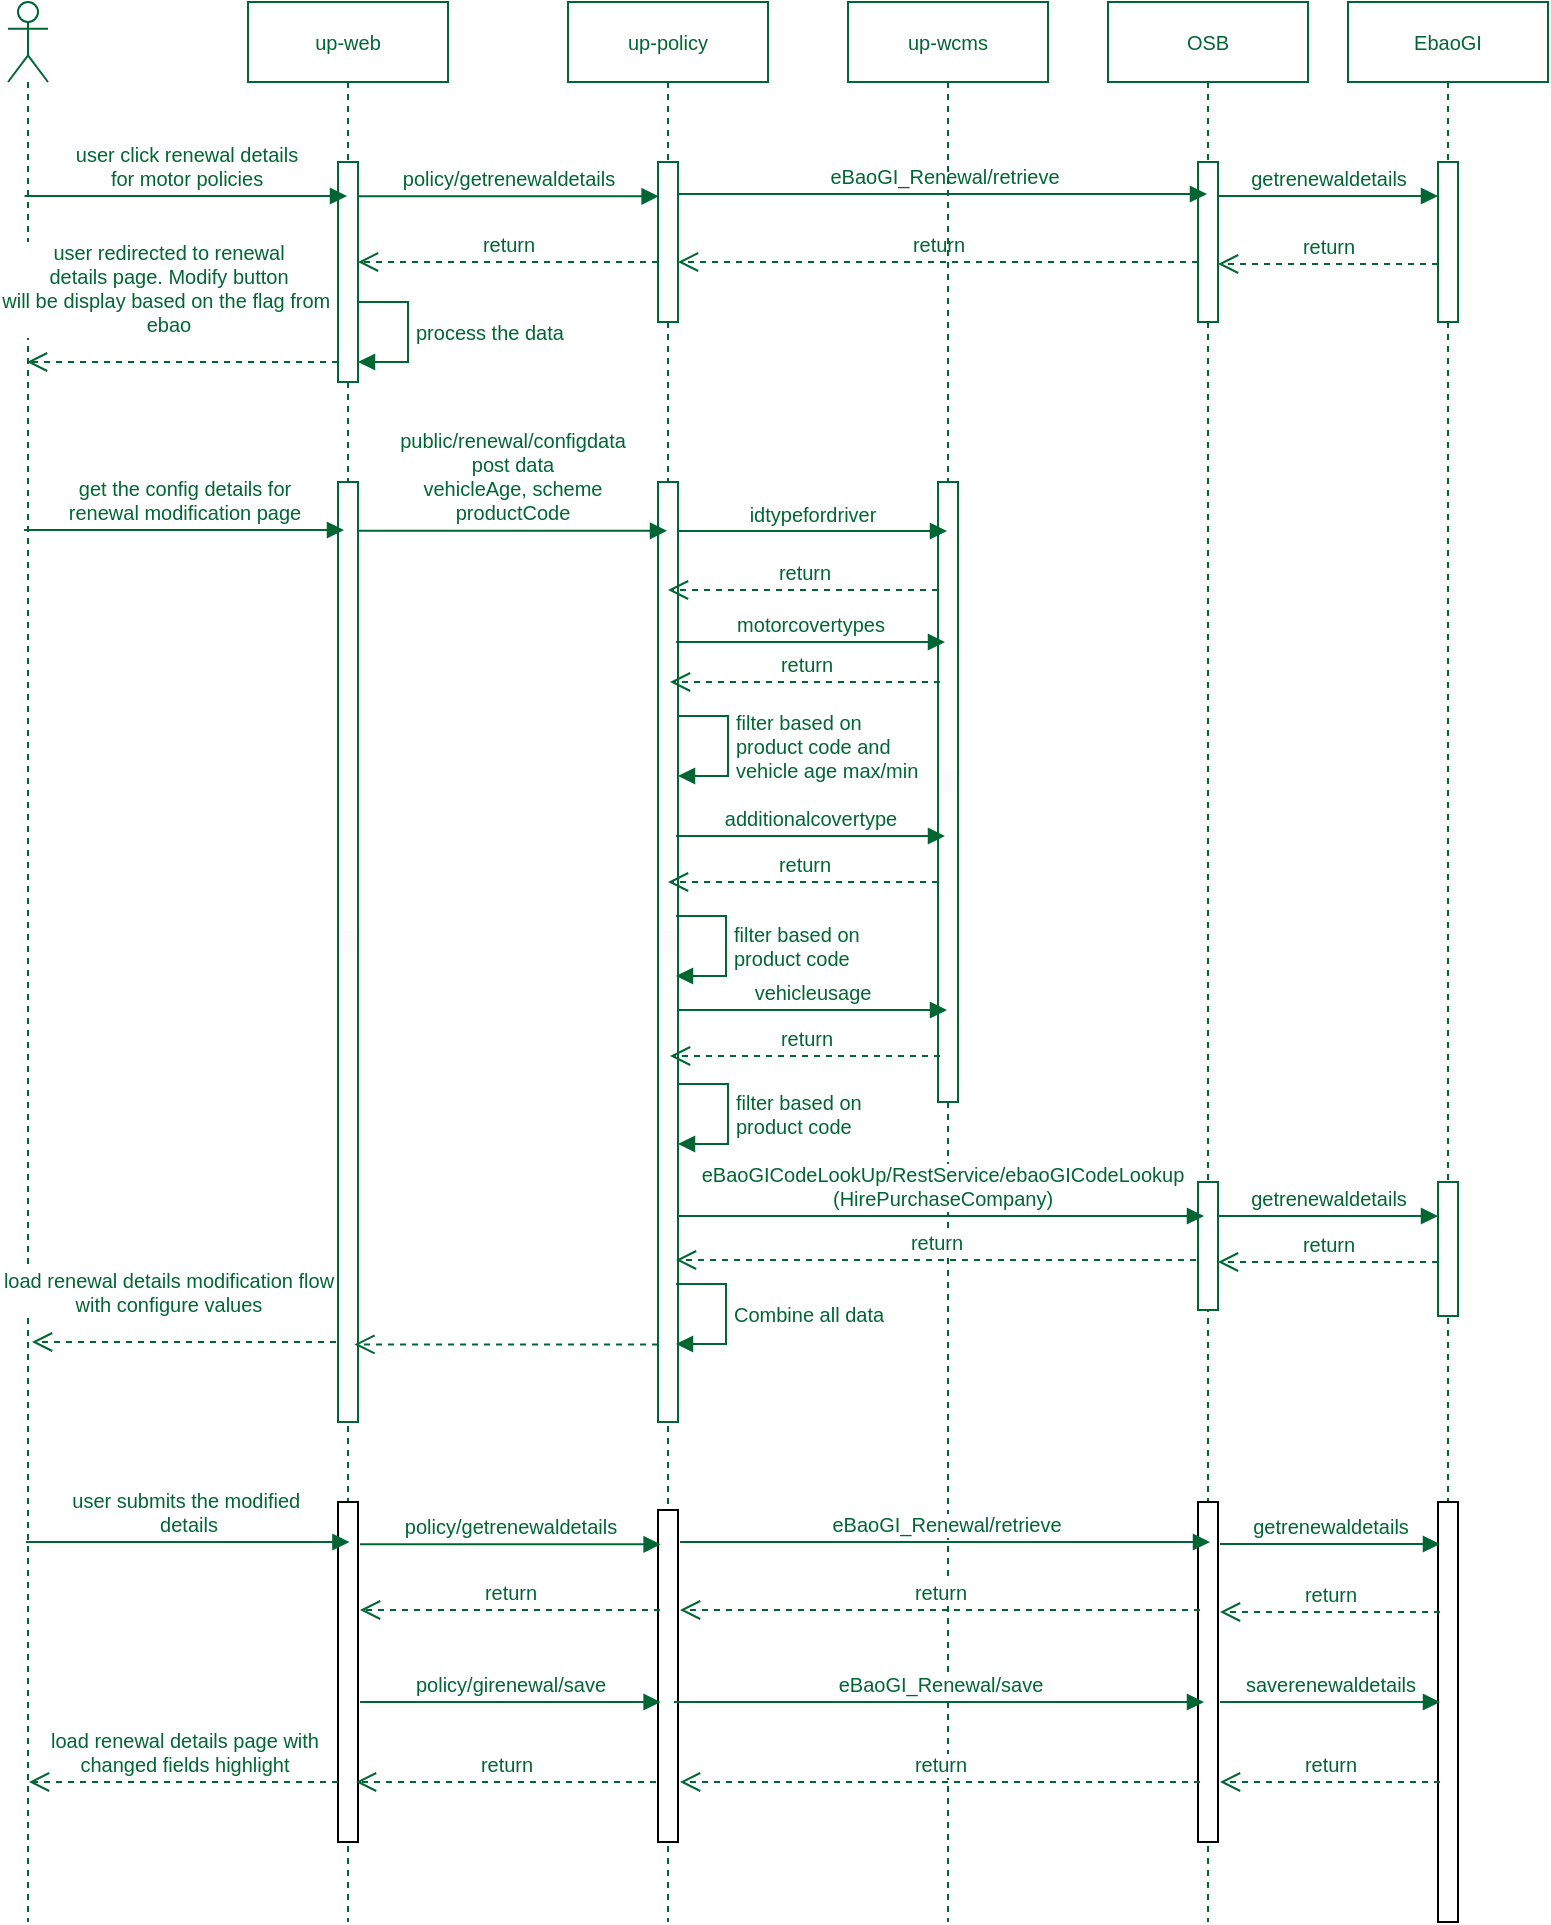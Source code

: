 <mxfile version="23.0.2" type="github">
  <diagram name="Page-1" id="ukA0F4SWRje2rj7lY2_e">
    <mxGraphModel dx="1079" dy="550" grid="1" gridSize="10" guides="1" tooltips="1" connect="1" arrows="1" fold="1" page="1" pageScale="1" pageWidth="850" pageHeight="1100" math="0" shadow="0">
      <root>
        <mxCell id="0" />
        <mxCell id="1" parent="0" />
        <mxCell id="ESVSbIxXklOT70kNcV42-1" value="" style="shape=umlLifeline;perimeter=lifelinePerimeter;whiteSpace=wrap;html=1;container=1;dropTarget=0;collapsible=0;recursiveResize=0;outlineConnect=0;portConstraint=eastwest;newEdgeStyle={&quot;curved&quot;:0,&quot;rounded&quot;:0};participant=umlActor;fontSize=10;fontColor=#006633;strokeColor=#006633;" parent="1" vertex="1">
          <mxGeometry x="70" y="80" width="20" height="960" as="geometry" />
        </mxCell>
        <mxCell id="ESVSbIxXklOT70kNcV42-3" value="OSB" style="shape=umlLifeline;perimeter=lifelinePerimeter;whiteSpace=wrap;html=1;container=1;dropTarget=0;collapsible=0;recursiveResize=0;outlineConnect=0;portConstraint=eastwest;newEdgeStyle={&quot;curved&quot;:0,&quot;rounded&quot;:0};fontSize=10;fontColor=#006633;strokeColor=#006633;" parent="1" vertex="1">
          <mxGeometry x="620" y="80" width="100" height="960" as="geometry" />
        </mxCell>
        <mxCell id="wgJ0XbnM3YGV2N-beF-w-2" value="" style="html=1;points=[[0,0,0,0,5],[0,1,0,0,-5],[1,0,0,0,5],[1,1,0,0,-5]];perimeter=orthogonalPerimeter;outlineConnect=0;targetShapes=umlLifeline;portConstraint=eastwest;newEdgeStyle={&quot;curved&quot;:0,&quot;rounded&quot;:0};fontSize=10;fontColor=#006633;strokeColor=#006633;" parent="ESVSbIxXklOT70kNcV42-3" vertex="1">
          <mxGeometry x="45" y="80" width="10" height="80" as="geometry" />
        </mxCell>
        <mxCell id="Iozy2Il5neqRcBYpykL1-22" value="" style="html=1;points=[[0,0,0,0,5],[0,1,0,0,-5],[1,0,0,0,5],[1,1,0,0,-5]];perimeter=orthogonalPerimeter;outlineConnect=0;targetShapes=umlLifeline;portConstraint=eastwest;newEdgeStyle={&quot;curved&quot;:0,&quot;rounded&quot;:0};fontSize=10;fontColor=#006633;strokeColor=#006633;" parent="ESVSbIxXklOT70kNcV42-3" vertex="1">
          <mxGeometry x="45" y="590" width="10" height="64" as="geometry" />
        </mxCell>
        <mxCell id="LgSs4zjkqbvozB49Nesk-12" value="" style="html=1;points=[[0,0,0,0,5],[0,1,0,0,-5],[1,0,0,0,5],[1,1,0,0,-5]];perimeter=orthogonalPerimeter;outlineConnect=0;targetShapes=umlLifeline;portConstraint=eastwest;newEdgeStyle={&quot;curved&quot;:0,&quot;rounded&quot;:0};" vertex="1" parent="ESVSbIxXklOT70kNcV42-3">
          <mxGeometry x="45" y="750" width="10" height="170" as="geometry" />
        </mxCell>
        <mxCell id="ESVSbIxXklOT70kNcV42-4" value="EbaoGI" style="shape=umlLifeline;perimeter=lifelinePerimeter;whiteSpace=wrap;html=1;container=1;dropTarget=0;collapsible=0;recursiveResize=0;outlineConnect=0;portConstraint=eastwest;newEdgeStyle={&quot;curved&quot;:0,&quot;rounded&quot;:0};fontSize=10;fontColor=#006633;strokeColor=#006633;" parent="1" vertex="1">
          <mxGeometry x="740" y="80" width="100" height="960" as="geometry" />
        </mxCell>
        <mxCell id="wgJ0XbnM3YGV2N-beF-w-3" value="" style="html=1;points=[[0,0,0,0,5],[0,1,0,0,-5],[1,0,0,0,5],[1,1,0,0,-5]];perimeter=orthogonalPerimeter;outlineConnect=0;targetShapes=umlLifeline;portConstraint=eastwest;newEdgeStyle={&quot;curved&quot;:0,&quot;rounded&quot;:0};fontSize=10;fontColor=#006633;strokeColor=#006633;" parent="ESVSbIxXklOT70kNcV42-4" vertex="1">
          <mxGeometry x="45" y="80" width="10" height="80" as="geometry" />
        </mxCell>
        <mxCell id="Iozy2Il5neqRcBYpykL1-19" value="" style="html=1;points=[[0,0,0,0,5],[0,1,0,0,-5],[1,0,0,0,5],[1,1,0,0,-5]];perimeter=orthogonalPerimeter;outlineConnect=0;targetShapes=umlLifeline;portConstraint=eastwest;newEdgeStyle={&quot;curved&quot;:0,&quot;rounded&quot;:0};fontSize=10;fontColor=#006633;strokeColor=#006633;" parent="ESVSbIxXklOT70kNcV42-4" vertex="1">
          <mxGeometry x="45" y="590" width="10" height="67" as="geometry" />
        </mxCell>
        <mxCell id="Iozy2Il5neqRcBYpykL1-21" value="return" style="html=1;verticalAlign=bottom;endArrow=open;dashed=1;endSize=8;curved=0;rounded=0;fontSize=10;fontColor=#006633;strokeColor=#006633;" parent="ESVSbIxXklOT70kNcV42-4" edge="1">
          <mxGeometry relative="1" as="geometry">
            <mxPoint x="45" y="630" as="sourcePoint" />
            <mxPoint x="-65" y="630" as="targetPoint" />
          </mxGeometry>
        </mxCell>
        <mxCell id="LgSs4zjkqbvozB49Nesk-14" value="" style="html=1;points=[[0,0,0,0,5],[0,1,0,0,-5],[1,0,0,0,5],[1,1,0,0,-5]];perimeter=orthogonalPerimeter;outlineConnect=0;targetShapes=umlLifeline;portConstraint=eastwest;newEdgeStyle={&quot;curved&quot;:0,&quot;rounded&quot;:0};" vertex="1" parent="ESVSbIxXklOT70kNcV42-4">
          <mxGeometry x="45" y="750" width="10" height="210" as="geometry" />
        </mxCell>
        <mxCell id="ESVSbIxXklOT70kNcV42-5" value="up-web" style="shape=umlLifeline;perimeter=lifelinePerimeter;whiteSpace=wrap;html=1;container=1;dropTarget=0;collapsible=0;recursiveResize=0;outlineConnect=0;portConstraint=eastwest;newEdgeStyle={&quot;curved&quot;:0,&quot;rounded&quot;:0};fontSize=10;fontColor=#006633;strokeColor=#006633;" parent="1" vertex="1">
          <mxGeometry x="190" y="80" width="100" height="960" as="geometry" />
        </mxCell>
        <mxCell id="ESVSbIxXklOT70kNcV42-8" value="" style="html=1;points=[[0,0,0,0,5],[0,1,0,0,-5],[1,0,0,0,5],[1,1,0,0,-5]];perimeter=orthogonalPerimeter;outlineConnect=0;targetShapes=umlLifeline;portConstraint=eastwest;newEdgeStyle={&quot;curved&quot;:0,&quot;rounded&quot;:0};fontSize=10;fontColor=#006633;strokeColor=#006633;" parent="ESVSbIxXklOT70kNcV42-5" vertex="1">
          <mxGeometry x="45" y="80" width="10" height="110" as="geometry" />
        </mxCell>
        <mxCell id="wgJ0XbnM3YGV2N-beF-w-13" value="process the data" style="html=1;align=left;spacingLeft=2;endArrow=block;rounded=0;edgeStyle=orthogonalEdgeStyle;curved=0;rounded=0;fontSize=10;fontColor=#006633;strokeColor=#006633;" parent="ESVSbIxXklOT70kNcV42-5" source="ESVSbIxXklOT70kNcV42-8" target="ESVSbIxXklOT70kNcV42-8" edge="1">
          <mxGeometry relative="1" as="geometry">
            <mxPoint x="90" y="150" as="sourcePoint" />
            <Array as="points">
              <mxPoint x="80" y="150" />
              <mxPoint x="80" y="180" />
            </Array>
            <mxPoint x="95" y="180" as="targetPoint" />
          </mxGeometry>
        </mxCell>
        <mxCell id="wgJ0XbnM3YGV2N-beF-w-14" value="&#xa;&lt;span style=&quot;font-family: monospace; font-size: 10px; font-style: normal; font-variant-ligatures: normal; font-variant-caps: normal; font-weight: 400; letter-spacing: normal; orphans: 2; text-align: start; text-indent: 0px; text-transform: none; widows: 2; word-spacing: 0px; -webkit-text-stroke-width: 0px; background-color: rgb(251, 251, 251); text-decoration-thickness: initial; text-decoration-style: initial; text-decoration-color: initial; float: none; display: inline !important;&quot;&gt;&amp;nbsp;&lt;/span&gt;&#xa;&#xa;" style="html=1;points=[[0,0,0,0,5],[0,1,0,0,-5],[1,0,0,0,5],[1,1,0,0,-5]];perimeter=orthogonalPerimeter;outlineConnect=0;targetShapes=umlLifeline;portConstraint=eastwest;newEdgeStyle={&quot;curved&quot;:0,&quot;rounded&quot;:0};fontSize=10;fontColor=#006633;strokeColor=#006633;" parent="ESVSbIxXklOT70kNcV42-5" vertex="1">
          <mxGeometry x="45" y="240" width="10" height="470" as="geometry" />
        </mxCell>
        <mxCell id="LgSs4zjkqbvozB49Nesk-3" value="" style="html=1;points=[[0,0,0,0,5],[0,1,0,0,-5],[1,0,0,0,5],[1,1,0,0,-5]];perimeter=orthogonalPerimeter;outlineConnect=0;targetShapes=umlLifeline;portConstraint=eastwest;newEdgeStyle={&quot;curved&quot;:0,&quot;rounded&quot;:0};" vertex="1" parent="ESVSbIxXklOT70kNcV42-5">
          <mxGeometry x="45" y="750" width="10" height="170" as="geometry" />
        </mxCell>
        <mxCell id="ESVSbIxXklOT70kNcV42-6" value="up-policy" style="shape=umlLifeline;perimeter=lifelinePerimeter;whiteSpace=wrap;html=1;container=1;dropTarget=0;collapsible=0;recursiveResize=0;outlineConnect=0;portConstraint=eastwest;newEdgeStyle={&quot;curved&quot;:0,&quot;rounded&quot;:0};fontSize=10;fontColor=#006633;strokeColor=#006633;" parent="1" vertex="1">
          <mxGeometry x="350" y="80" width="100" height="960" as="geometry" />
        </mxCell>
        <mxCell id="wgJ0XbnM3YGV2N-beF-w-1" value="" style="html=1;points=[[0,0,0,0,5],[0,1,0,0,-5],[1,0,0,0,5],[1,1,0,0,-5]];perimeter=orthogonalPerimeter;outlineConnect=0;targetShapes=umlLifeline;portConstraint=eastwest;newEdgeStyle={&quot;curved&quot;:0,&quot;rounded&quot;:0};fontSize=10;fontColor=#006633;strokeColor=#006633;" parent="ESVSbIxXklOT70kNcV42-6" vertex="1">
          <mxGeometry x="45" y="80" width="10" height="80" as="geometry" />
        </mxCell>
        <mxCell id="wgJ0XbnM3YGV2N-beF-w-16" value="&#xa;&lt;span style=&quot;font-family: monospace; font-size: 10px; font-style: normal; font-variant-ligatures: normal; font-variant-caps: normal; font-weight: 400; letter-spacing: normal; orphans: 2; text-align: start; text-indent: 0px; text-transform: none; widows: 2; word-spacing: 0px; -webkit-text-stroke-width: 0px; background-color: rgb(251, 251, 251); text-decoration-thickness: initial; text-decoration-style: initial; text-decoration-color: initial; float: none; display: inline !important;&quot;&gt;&amp;nbsp;&lt;/span&gt;&#xa;&#xa;" style="html=1;points=[[0,0,0,0,5],[0,1,0,0,-5],[1,0,0,0,5],[1,1,0,0,-5]];perimeter=orthogonalPerimeter;outlineConnect=0;targetShapes=umlLifeline;portConstraint=eastwest;newEdgeStyle={&quot;curved&quot;:0,&quot;rounded&quot;:0};fontSize=10;fontColor=#006633;strokeColor=#006633;" parent="ESVSbIxXklOT70kNcV42-6" vertex="1">
          <mxGeometry x="45" y="240" width="10" height="470" as="geometry" />
        </mxCell>
        <mxCell id="LgSs4zjkqbvozB49Nesk-11" value="" style="html=1;points=[[0,0,0,0,5],[0,1,0,0,-5],[1,0,0,0,5],[1,1,0,0,-5]];perimeter=orthogonalPerimeter;outlineConnect=0;targetShapes=umlLifeline;portConstraint=eastwest;newEdgeStyle={&quot;curved&quot;:0,&quot;rounded&quot;:0};" vertex="1" parent="ESVSbIxXklOT70kNcV42-6">
          <mxGeometry x="45" y="754" width="10" height="166" as="geometry" />
        </mxCell>
        <mxCell id="ESVSbIxXklOT70kNcV42-7" value="&lt;font style=&quot;font-size: 10px;&quot;&gt;user click renewal details&lt;br style=&quot;font-size: 10px;&quot;&gt;for motor policies&lt;/font&gt;" style="html=1;verticalAlign=bottom;endArrow=block;curved=0;rounded=0;fontSize=10;fontColor=#006633;strokeColor=#006633;" parent="1" edge="1">
          <mxGeometry width="80" relative="1" as="geometry">
            <mxPoint x="78.278" y="177" as="sourcePoint" />
            <mxPoint x="239.5" y="177" as="targetPoint" />
          </mxGeometry>
        </mxCell>
        <mxCell id="wgJ0XbnM3YGV2N-beF-w-4" value="policy/getrenewaldetails" style="html=1;verticalAlign=bottom;endArrow=block;curved=0;rounded=0;fontSize=10;entryX=0.453;entryY=0.181;entryDx=0;entryDy=0;entryPerimeter=0;fontColor=#006633;strokeColor=#006633;" parent="1" edge="1">
          <mxGeometry width="80" relative="1" as="geometry">
            <mxPoint x="245" y="177.13" as="sourcePoint" />
            <mxPoint x="395.3" y="177.13" as="targetPoint" />
          </mxGeometry>
        </mxCell>
        <mxCell id="wgJ0XbnM3YGV2N-beF-w-5" value="eBaoGI_Renewal/retrieve" style="html=1;verticalAlign=bottom;endArrow=block;curved=0;rounded=0;fontSize=10;fontColor=#006633;strokeColor=#006633;" parent="1" target="ESVSbIxXklOT70kNcV42-3" edge="1">
          <mxGeometry width="80" relative="1" as="geometry">
            <mxPoint x="405" y="176" as="sourcePoint" />
            <mxPoint x="610" y="176" as="targetPoint" />
          </mxGeometry>
        </mxCell>
        <mxCell id="wgJ0XbnM3YGV2N-beF-w-6" value="getrenewaldetails" style="html=1;verticalAlign=bottom;endArrow=block;curved=0;rounded=0;fontSize=10;fontColor=#006633;strokeColor=#006633;" parent="1" edge="1">
          <mxGeometry width="80" relative="1" as="geometry">
            <mxPoint x="675" y="177" as="sourcePoint" />
            <mxPoint x="785" y="177" as="targetPoint" />
          </mxGeometry>
        </mxCell>
        <mxCell id="wgJ0XbnM3YGV2N-beF-w-7" value="return" style="html=1;verticalAlign=bottom;endArrow=open;dashed=1;endSize=8;curved=0;rounded=0;fontSize=10;fontColor=#006633;strokeColor=#006633;" parent="1" source="wgJ0XbnM3YGV2N-beF-w-1" edge="1">
          <mxGeometry relative="1" as="geometry">
            <mxPoint x="360" y="220" as="sourcePoint" />
            <mxPoint x="245" y="210.0" as="targetPoint" />
          </mxGeometry>
        </mxCell>
        <mxCell id="wgJ0XbnM3YGV2N-beF-w-8" value="return" style="html=1;verticalAlign=bottom;endArrow=open;dashed=1;endSize=8;curved=0;rounded=0;fontSize=10;fontColor=#006633;strokeColor=#006633;" parent="1" source="wgJ0XbnM3YGV2N-beF-w-2" edge="1">
          <mxGeometry relative="1" as="geometry">
            <mxPoint x="535" y="210" as="sourcePoint" />
            <mxPoint x="405" y="210" as="targetPoint" />
          </mxGeometry>
        </mxCell>
        <mxCell id="wgJ0XbnM3YGV2N-beF-w-9" value="return" style="html=1;verticalAlign=bottom;endArrow=open;dashed=1;endSize=8;curved=0;rounded=0;fontSize=10;fontColor=#006633;strokeColor=#006633;" parent="1" edge="1">
          <mxGeometry relative="1" as="geometry">
            <mxPoint x="785" y="211" as="sourcePoint" />
            <mxPoint x="675" y="211" as="targetPoint" />
          </mxGeometry>
        </mxCell>
        <mxCell id="wgJ0XbnM3YGV2N-beF-w-10" value="user redirected to renewal&lt;br style=&quot;font-size: 10px;&quot;&gt;details page. Modify button&lt;br style=&quot;font-size: 10px;&quot;&gt;will be display based on the flag from&amp;nbsp;&lt;br style=&quot;font-size: 10px;&quot;&gt;ebao" style="html=1;verticalAlign=bottom;endArrow=open;dashed=1;endSize=8;curved=0;rounded=0;fontSize=10;fontColor=#006633;strokeColor=#006633;" parent="1" edge="1">
          <mxGeometry x="0.093" y="-10" relative="1" as="geometry">
            <mxPoint x="235" y="260" as="sourcePoint" />
            <mxPoint x="79.5" y="260" as="targetPoint" />
            <mxPoint as="offset" />
          </mxGeometry>
        </mxCell>
        <mxCell id="wgJ0XbnM3YGV2N-beF-w-15" value="get the config details for&lt;br style=&quot;font-size: 10px;&quot;&gt;renewal modification page" style="html=1;verticalAlign=bottom;endArrow=block;curved=0;rounded=0;fontSize=10;fontColor=#006633;strokeColor=#006633;" parent="1" edge="1">
          <mxGeometry x="-0.002" width="80" relative="1" as="geometry">
            <mxPoint x="78" y="344" as="sourcePoint" />
            <mxPoint x="238" y="344" as="targetPoint" />
            <mxPoint as="offset" />
          </mxGeometry>
        </mxCell>
        <mxCell id="wgJ0XbnM3YGV2N-beF-w-17" value="up-wcms" style="shape=umlLifeline;perimeter=lifelinePerimeter;whiteSpace=wrap;html=1;container=1;dropTarget=0;collapsible=0;recursiveResize=0;outlineConnect=0;portConstraint=eastwest;newEdgeStyle={&quot;curved&quot;:0,&quot;rounded&quot;:0};fontSize=10;fontColor=#006633;strokeColor=#006633;" parent="1" vertex="1">
          <mxGeometry x="490" y="80" width="100" height="960" as="geometry" />
        </mxCell>
        <mxCell id="wgJ0XbnM3YGV2N-beF-w-19" value="&#xa;&lt;span style=&quot;font-family: monospace; font-size: 10px; font-style: normal; font-variant-ligatures: normal; font-variant-caps: normal; font-weight: 400; letter-spacing: normal; orphans: 2; text-align: start; text-indent: 0px; text-transform: none; widows: 2; word-spacing: 0px; -webkit-text-stroke-width: 0px; background-color: rgb(251, 251, 251); text-decoration-thickness: initial; text-decoration-style: initial; text-decoration-color: initial; float: none; display: inline !important;&quot;&gt;&amp;nbsp;&lt;/span&gt;&#xa;&#xa;" style="html=1;points=[[0,0,0,0,5],[0,1,0,0,-5],[1,0,0,0,5],[1,1,0,0,-5]];perimeter=orthogonalPerimeter;outlineConnect=0;targetShapes=umlLifeline;portConstraint=eastwest;newEdgeStyle={&quot;curved&quot;:0,&quot;rounded&quot;:0};fontSize=10;fontColor=#006633;strokeColor=#006633;" parent="wgJ0XbnM3YGV2N-beF-w-17" vertex="1">
          <mxGeometry x="45" y="240" width="10" height="310" as="geometry" />
        </mxCell>
        <mxCell id="wgJ0XbnM3YGV2N-beF-w-20" value="public/renewal/configdata&lt;br style=&quot;font-size: 10px;&quot;&gt;post data&lt;br style=&quot;font-size: 10px;&quot;&gt;vehicleAge, scheme&lt;br style=&quot;font-size: 10px;&quot;&gt;productCode" style="html=1;verticalAlign=bottom;endArrow=block;curved=0;rounded=0;fontSize=10;fontColor=#006633;strokeColor=#006633;" parent="1" edge="1">
          <mxGeometry x="-0.002" width="80" relative="1" as="geometry">
            <mxPoint x="245" y="344.38" as="sourcePoint" />
            <mxPoint x="399.5" y="344.38" as="targetPoint" />
            <mxPoint as="offset" />
          </mxGeometry>
        </mxCell>
        <mxCell id="Iozy2Il5neqRcBYpykL1-1" value="idtypefordriver" style="html=1;verticalAlign=bottom;endArrow=block;curved=0;rounded=0;fontSize=10;fontColor=#006633;strokeColor=#006633;" parent="1" edge="1">
          <mxGeometry x="-0.002" width="80" relative="1" as="geometry">
            <mxPoint x="405" y="344.5" as="sourcePoint" />
            <mxPoint x="539.5" y="344.5" as="targetPoint" />
            <mxPoint as="offset" />
          </mxGeometry>
        </mxCell>
        <mxCell id="Iozy2Il5neqRcBYpykL1-2" value="return" style="html=1;verticalAlign=bottom;endArrow=open;dashed=1;endSize=8;curved=0;rounded=0;fontSize=10;fontColor=#006633;strokeColor=#006633;" parent="1" edge="1">
          <mxGeometry relative="1" as="geometry">
            <mxPoint x="535" y="374.0" as="sourcePoint" />
            <mxPoint x="400" y="374.0" as="targetPoint" />
          </mxGeometry>
        </mxCell>
        <mxCell id="Iozy2Il5neqRcBYpykL1-3" value="motorcovertypes" style="html=1;verticalAlign=bottom;endArrow=block;curved=0;rounded=0;fontSize=10;fontColor=#006633;strokeColor=#006633;" parent="1" edge="1">
          <mxGeometry x="-0.002" width="80" relative="1" as="geometry">
            <mxPoint x="404" y="400" as="sourcePoint" />
            <mxPoint x="538.5" y="400" as="targetPoint" />
            <mxPoint as="offset" />
          </mxGeometry>
        </mxCell>
        <mxCell id="Iozy2Il5neqRcBYpykL1-7" value="filter based on&amp;nbsp;&lt;br&gt;product code and&amp;nbsp;&lt;br&gt;vehicle age max/min" style="html=1;align=left;spacingLeft=2;endArrow=block;rounded=0;edgeStyle=orthogonalEdgeStyle;curved=0;rounded=0;fontSize=10;fontColor=#006633;strokeColor=#006633;" parent="1" edge="1">
          <mxGeometry relative="1" as="geometry">
            <mxPoint x="405" y="437" as="sourcePoint" />
            <Array as="points">
              <mxPoint x="430" y="437" />
              <mxPoint x="430" y="467" />
            </Array>
            <mxPoint x="405" y="467" as="targetPoint" />
          </mxGeometry>
        </mxCell>
        <mxCell id="Iozy2Il5neqRcBYpykL1-8" value="additionalcovertype" style="html=1;verticalAlign=bottom;endArrow=block;curved=0;rounded=0;fontSize=10;fontColor=#006633;strokeColor=#006633;" parent="1" edge="1">
          <mxGeometry x="-0.002" width="80" relative="1" as="geometry">
            <mxPoint x="404" y="497" as="sourcePoint" />
            <mxPoint x="538.5" y="497" as="targetPoint" />
            <mxPoint as="offset" />
          </mxGeometry>
        </mxCell>
        <mxCell id="Iozy2Il5neqRcBYpykL1-10" value="return" style="html=1;verticalAlign=bottom;endArrow=open;dashed=1;endSize=8;curved=0;rounded=0;fontSize=10;fontColor=#006633;strokeColor=#006633;" parent="1" edge="1">
          <mxGeometry relative="1" as="geometry">
            <mxPoint x="536" y="420.0" as="sourcePoint" />
            <mxPoint x="401" y="420.0" as="targetPoint" />
          </mxGeometry>
        </mxCell>
        <mxCell id="Iozy2Il5neqRcBYpykL1-11" value="filter based on&amp;nbsp;&lt;br&gt;product code" style="html=1;align=left;spacingLeft=2;endArrow=block;rounded=0;edgeStyle=orthogonalEdgeStyle;curved=0;rounded=0;fontSize=10;fontColor=#006633;strokeColor=#006633;" parent="1" edge="1">
          <mxGeometry relative="1" as="geometry">
            <mxPoint x="404" y="537" as="sourcePoint" />
            <Array as="points">
              <mxPoint x="429" y="537" />
              <mxPoint x="429" y="567" />
            </Array>
            <mxPoint x="404" y="567" as="targetPoint" />
          </mxGeometry>
        </mxCell>
        <mxCell id="Iozy2Il5neqRcBYpykL1-12" value="return" style="html=1;verticalAlign=bottom;endArrow=open;dashed=1;endSize=8;curved=0;rounded=0;fontSize=10;fontColor=#006633;strokeColor=#006633;" parent="1" edge="1">
          <mxGeometry relative="1" as="geometry">
            <mxPoint x="535" y="520.0" as="sourcePoint" />
            <mxPoint x="400" y="520.0" as="targetPoint" />
          </mxGeometry>
        </mxCell>
        <mxCell id="Iozy2Il5neqRcBYpykL1-13" value="vehicleusage" style="html=1;verticalAlign=bottom;endArrow=block;curved=0;rounded=0;fontSize=10;fontColor=#006633;strokeColor=#006633;" parent="1" edge="1">
          <mxGeometry x="-0.004" width="80" relative="1" as="geometry">
            <mxPoint x="405" y="584" as="sourcePoint" />
            <mxPoint x="539.5" y="584" as="targetPoint" />
            <mxPoint as="offset" />
          </mxGeometry>
        </mxCell>
        <mxCell id="Iozy2Il5neqRcBYpykL1-14" value="filter based on&amp;nbsp;&lt;br&gt;product code" style="html=1;align=left;spacingLeft=2;endArrow=block;rounded=0;edgeStyle=orthogonalEdgeStyle;curved=0;rounded=0;fontSize=10;fontColor=#006633;strokeColor=#006633;" parent="1" edge="1">
          <mxGeometry relative="1" as="geometry">
            <mxPoint x="405" y="621" as="sourcePoint" />
            <Array as="points">
              <mxPoint x="430" y="621" />
              <mxPoint x="430" y="651" />
            </Array>
            <mxPoint x="405" y="651" as="targetPoint" />
          </mxGeometry>
        </mxCell>
        <mxCell id="Iozy2Il5neqRcBYpykL1-15" value="return" style="html=1;verticalAlign=bottom;endArrow=open;dashed=1;endSize=8;curved=0;rounded=0;fontSize=10;fontColor=#006633;strokeColor=#006633;" parent="1" edge="1">
          <mxGeometry relative="1" as="geometry">
            <mxPoint x="536" y="607.0" as="sourcePoint" />
            <mxPoint x="401" y="607.0" as="targetPoint" />
          </mxGeometry>
        </mxCell>
        <mxCell id="Iozy2Il5neqRcBYpykL1-23" value="eBaoGICodeLookUp/RestService/ebaoGICodeLookup&lt;br&gt;(HirePurchaseCompany)" style="html=1;verticalAlign=bottom;endArrow=block;curved=0;rounded=0;fontSize=10;fontColor=#006633;strokeColor=#006633;" parent="1" source="wgJ0XbnM3YGV2N-beF-w-16" edge="1">
          <mxGeometry width="80" relative="1" as="geometry">
            <mxPoint x="440" y="687" as="sourcePoint" />
            <mxPoint x="668" y="687" as="targetPoint" />
          </mxGeometry>
        </mxCell>
        <mxCell id="Iozy2Il5neqRcBYpykL1-24" value="return" style="html=1;verticalAlign=bottom;endArrow=open;dashed=1;endSize=8;curved=0;rounded=0;fontSize=10;fontColor=#006633;strokeColor=#006633;" parent="1" edge="1">
          <mxGeometry relative="1" as="geometry">
            <mxPoint x="664" y="709" as="sourcePoint" />
            <mxPoint x="404" y="709" as="targetPoint" />
          </mxGeometry>
        </mxCell>
        <mxCell id="Iozy2Il5neqRcBYpykL1-20" value="getrenewaldetails" style="html=1;verticalAlign=bottom;endArrow=block;curved=0;rounded=0;fontSize=10;fontColor=#006633;strokeColor=#006633;" parent="1" edge="1">
          <mxGeometry width="80" relative="1" as="geometry">
            <mxPoint x="675" y="687" as="sourcePoint" />
            <mxPoint x="785" y="687" as="targetPoint" />
          </mxGeometry>
        </mxCell>
        <mxCell id="Iozy2Il5neqRcBYpykL1-26" value="Combine all data" style="html=1;align=left;spacingLeft=2;endArrow=block;rounded=0;edgeStyle=orthogonalEdgeStyle;curved=0;rounded=0;fontSize=10;fontColor=#006633;strokeColor=#006633;" parent="1" edge="1">
          <mxGeometry relative="1" as="geometry">
            <mxPoint x="404" y="721" as="sourcePoint" />
            <Array as="points">
              <mxPoint x="429" y="721" />
              <mxPoint x="429" y="751" />
            </Array>
            <mxPoint x="404" y="751" as="targetPoint" />
          </mxGeometry>
        </mxCell>
        <mxCell id="Iozy2Il5neqRcBYpykL1-27" value="" style="html=1;verticalAlign=bottom;endArrow=open;dashed=1;endSize=8;curved=0;rounded=0;fontSize=10;fontColor=#006633;strokeColor=#006633;entryX=0.532;entryY=0.695;entryDx=0;entryDy=0;entryPerimeter=0;" parent="1" edge="1">
          <mxGeometry x="1" y="-85" relative="1" as="geometry">
            <mxPoint x="395" y="751.2" as="sourcePoint" />
            <mxPoint x="243.2" y="751.2" as="targetPoint" />
            <mxPoint x="-83" y="68" as="offset" />
          </mxGeometry>
        </mxCell>
        <mxCell id="LgSs4zjkqbvozB49Nesk-2" value="load renewal details modification flow&lt;br&gt;with configure values" style="html=1;verticalAlign=bottom;endArrow=open;dashed=1;endSize=8;curved=0;rounded=0;fontSize=10;fontColor=#006633;strokeColor=#006633;entryX=0.532;entryY=0.695;entryDx=0;entryDy=0;entryPerimeter=0;" edge="1" parent="1">
          <mxGeometry x="0.105" y="-10" relative="1" as="geometry">
            <mxPoint x="234" y="750" as="sourcePoint" />
            <mxPoint x="82" y="750" as="targetPoint" />
            <mxPoint as="offset" />
          </mxGeometry>
        </mxCell>
        <mxCell id="LgSs4zjkqbvozB49Nesk-4" value="&lt;font style=&quot;font-size: 10px;&quot;&gt;user submits the modified&amp;nbsp;&lt;br&gt;details&lt;br&gt;&lt;/font&gt;" style="html=1;verticalAlign=bottom;endArrow=block;curved=0;rounded=0;fontSize=10;fontColor=#006633;strokeColor=#006633;" edge="1" parent="1">
          <mxGeometry width="80" relative="1" as="geometry">
            <mxPoint x="78.998" y="850" as="sourcePoint" />
            <mxPoint x="240.72" y="850" as="targetPoint" />
          </mxGeometry>
        </mxCell>
        <mxCell id="LgSs4zjkqbvozB49Nesk-5" value="policy/girenewal/save" style="html=1;verticalAlign=bottom;endArrow=block;curved=0;rounded=0;fontSize=10;entryX=0.453;entryY=0.181;entryDx=0;entryDy=0;entryPerimeter=0;fontColor=#006633;strokeColor=#006633;" edge="1" parent="1">
          <mxGeometry x="-0.002" width="80" relative="1" as="geometry">
            <mxPoint x="246" y="930" as="sourcePoint" />
            <mxPoint x="396.3" y="930" as="targetPoint" />
            <mxPoint as="offset" />
          </mxGeometry>
        </mxCell>
        <mxCell id="LgSs4zjkqbvozB49Nesk-6" value="eBaoGI_Renewal/save" style="html=1;verticalAlign=bottom;endArrow=block;curved=0;rounded=0;fontSize=10;fontColor=#006633;strokeColor=#006633;" edge="1" parent="1">
          <mxGeometry width="80" relative="1" as="geometry">
            <mxPoint x="403" y="930" as="sourcePoint" />
            <mxPoint x="668" y="930" as="targetPoint" />
          </mxGeometry>
        </mxCell>
        <mxCell id="LgSs4zjkqbvozB49Nesk-7" value="saverenewaldetails" style="html=1;verticalAlign=bottom;endArrow=block;curved=0;rounded=0;fontSize=10;fontColor=#006633;strokeColor=#006633;" edge="1" parent="1">
          <mxGeometry width="80" relative="1" as="geometry">
            <mxPoint x="676" y="930" as="sourcePoint" />
            <mxPoint x="786" y="930" as="targetPoint" />
          </mxGeometry>
        </mxCell>
        <mxCell id="LgSs4zjkqbvozB49Nesk-8" value="return" style="html=1;verticalAlign=bottom;endArrow=open;dashed=1;endSize=8;curved=0;rounded=0;fontSize=10;fontColor=#006633;strokeColor=#006633;" edge="1" parent="1">
          <mxGeometry relative="1" as="geometry">
            <mxPoint x="394" y="970" as="sourcePoint" />
            <mxPoint x="244" y="970.0" as="targetPoint" />
          </mxGeometry>
        </mxCell>
        <mxCell id="LgSs4zjkqbvozB49Nesk-9" value="return" style="html=1;verticalAlign=bottom;endArrow=open;dashed=1;endSize=8;curved=0;rounded=0;fontSize=10;fontColor=#006633;strokeColor=#006633;" edge="1" parent="1">
          <mxGeometry relative="1" as="geometry">
            <mxPoint x="666" y="970" as="sourcePoint" />
            <mxPoint x="406" y="970" as="targetPoint" />
          </mxGeometry>
        </mxCell>
        <mxCell id="LgSs4zjkqbvozB49Nesk-10" value="return" style="html=1;verticalAlign=bottom;endArrow=open;dashed=1;endSize=8;curved=0;rounded=0;fontSize=10;fontColor=#006633;strokeColor=#006633;" edge="1" parent="1">
          <mxGeometry relative="1" as="geometry">
            <mxPoint x="786" y="970" as="sourcePoint" />
            <mxPoint x="676" y="970" as="targetPoint" />
          </mxGeometry>
        </mxCell>
        <mxCell id="LgSs4zjkqbvozB49Nesk-13" value="load renewal details page with&lt;br&gt;changed fields highlight" style="html=1;verticalAlign=bottom;endArrow=open;dashed=1;endSize=8;curved=0;rounded=0;fontSize=10;fontColor=#006633;strokeColor=#006633;" edge="1" parent="1">
          <mxGeometry relative="1" as="geometry">
            <mxPoint x="235" y="970" as="sourcePoint" />
            <mxPoint x="80.5" y="970" as="targetPoint" />
          </mxGeometry>
        </mxCell>
        <mxCell id="LgSs4zjkqbvozB49Nesk-16" value="policy/getrenewaldetails" style="html=1;verticalAlign=bottom;endArrow=block;curved=0;rounded=0;fontSize=10;entryX=0.453;entryY=0.181;entryDx=0;entryDy=0;entryPerimeter=0;fontColor=#006633;strokeColor=#006633;" edge="1" parent="1">
          <mxGeometry width="80" relative="1" as="geometry">
            <mxPoint x="246" y="851.13" as="sourcePoint" />
            <mxPoint x="396.3" y="851.13" as="targetPoint" />
          </mxGeometry>
        </mxCell>
        <mxCell id="LgSs4zjkqbvozB49Nesk-17" value="eBaoGI_Renewal/retrieve" style="html=1;verticalAlign=bottom;endArrow=block;curved=0;rounded=0;fontSize=10;fontColor=#006633;strokeColor=#006633;" edge="1" parent="1">
          <mxGeometry width="80" relative="1" as="geometry">
            <mxPoint x="406" y="850" as="sourcePoint" />
            <mxPoint x="671" y="850" as="targetPoint" />
          </mxGeometry>
        </mxCell>
        <mxCell id="LgSs4zjkqbvozB49Nesk-18" value="getrenewaldetails" style="html=1;verticalAlign=bottom;endArrow=block;curved=0;rounded=0;fontSize=10;fontColor=#006633;strokeColor=#006633;" edge="1" parent="1">
          <mxGeometry width="80" relative="1" as="geometry">
            <mxPoint x="676" y="851" as="sourcePoint" />
            <mxPoint x="786" y="851" as="targetPoint" />
          </mxGeometry>
        </mxCell>
        <mxCell id="LgSs4zjkqbvozB49Nesk-19" value="return" style="html=1;verticalAlign=bottom;endArrow=open;dashed=1;endSize=8;curved=0;rounded=0;fontSize=10;fontColor=#006633;strokeColor=#006633;" edge="1" parent="1">
          <mxGeometry relative="1" as="geometry">
            <mxPoint x="396" y="884" as="sourcePoint" />
            <mxPoint x="246" y="884.0" as="targetPoint" />
          </mxGeometry>
        </mxCell>
        <mxCell id="LgSs4zjkqbvozB49Nesk-20" value="return" style="html=1;verticalAlign=bottom;endArrow=open;dashed=1;endSize=8;curved=0;rounded=0;fontSize=10;fontColor=#006633;strokeColor=#006633;" edge="1" parent="1">
          <mxGeometry relative="1" as="geometry">
            <mxPoint x="666" y="884" as="sourcePoint" />
            <mxPoint x="406" y="884" as="targetPoint" />
          </mxGeometry>
        </mxCell>
        <mxCell id="LgSs4zjkqbvozB49Nesk-21" value="return" style="html=1;verticalAlign=bottom;endArrow=open;dashed=1;endSize=8;curved=0;rounded=0;fontSize=10;fontColor=#006633;strokeColor=#006633;" edge="1" parent="1">
          <mxGeometry relative="1" as="geometry">
            <mxPoint x="786" y="885" as="sourcePoint" />
            <mxPoint x="676" y="885" as="targetPoint" />
          </mxGeometry>
        </mxCell>
      </root>
    </mxGraphModel>
  </diagram>
</mxfile>
